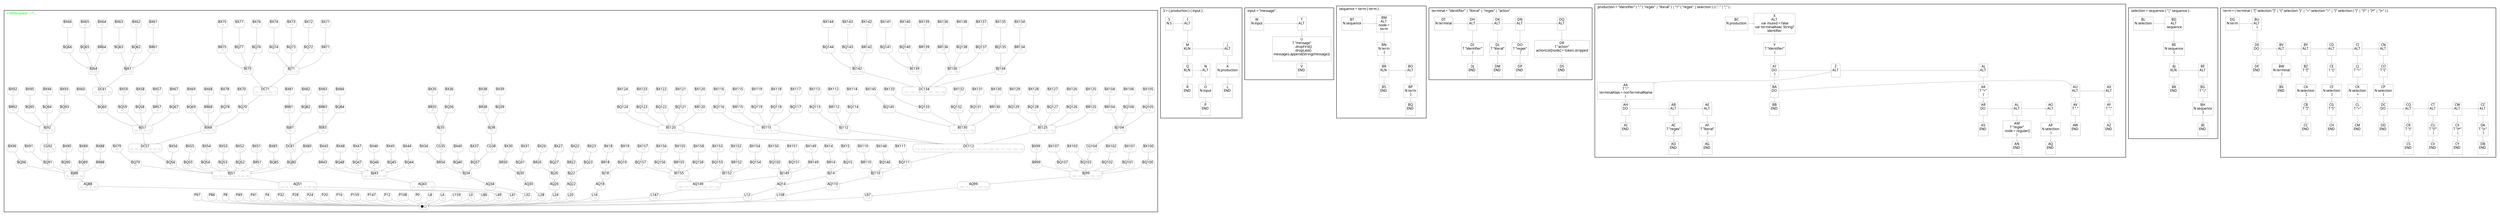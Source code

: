 digraph G {
  fontname = Menlo
  fontsize = 10
  node [fontname = Menlo, fontsize = 10, color = gray, height = 0, width = 0, margin= 0.04]
  edge [fontname = Menlo, fontsize = 10, color = gray, arrowsize = 0.3]
  graph [ranksep = 0.1]
  rankdir = "TB"
  subgraph GSS {
    cluster = true
    label = <↵whitespace··:·/\...> fontcolor = green
    labeljust = l
    node [shape = box, style = rounded, height = 0]
    AQ110 [label = <AQ110<br/><font color="gray" point-size="8.0"> 111, 146</font>>]
    AQ110 -> L108
    AQ14 [label = <AQ14<br/><font color="gray" point-size="8.0"> 15</font>>]
    AQ14 -> L12
    AQ149 [label = <AQ149<br/><font color="gray" point-size="8.0"> 150, 151, 153, 154, 156, 157, 158</font>>]
    AQ149 -> L147
    AQ18 [label = <AQ18<br/><font color="gray" point-size="8.0"> 19</font>>]
    AQ18 -> L16
    AQ22 [label = <AQ22<br/><font color="gray" point-size="8.0"> 23</font>>]
    AQ22 -> L20
    AQ26 [label = <AQ26<br/><font color="gray" point-size="8.0"> 27</font>>]
    AQ26 -> L24
    AQ30 [label = <AQ30<br/><font color="gray" point-size="8.0"> 31</font>>]
    AQ30 -> L28
    AQ34 [label = <AQ34<br/><font color="gray" point-size="8.0"> 37, 40</font>>]
    AQ34 -> L32
    AQ43 [label = <AQ43<br/><font color="gray" point-size="8.0"> 44, 45, 46, 47, 48</font>>]
    AQ43 -> L41
    AQ51 [label = <AQ51<br/><font color="gray" point-size="8.0"> 52, 53, 54, 55, 56, 79, 80, 85</font>>]
    AQ51 -> L49
    AQ88 [label = <AQ88<br/><font color="gray" point-size="8.0"> 89, 90, 91, 96</font>>]
    AQ88 -> L86
    AQ99 [label = <AQ99<br/><font color="gray" point-size="8.0"> 100, 101, 102, 103, 107</font>>]
    AQ99 -> L97
    BI115 [label = <BI115<br/><font color="gray" point-size="8.0"> 116, 117, 118, 119</font>>]
    BI115 -> DC112
    BI120 [label = <BI120<br/><font color="gray" point-size="8.0"> 121, 122, 123, 124</font>>]
    BI120 -> DC112
    BI125 [label = <BI125<br/><font color="gray" point-size="8.0"> 126, 127, 128, 129</font>>]
    BI125 -> DC112
    BI130 [label = <BI130<br/><font color="gray" point-size="8.0"> 131, 132, 133, 145</font>>]
    BI130 -> DC112
    BI136 [label = <BI136<br/><font color="gray" point-size="8.0"> 137, 138</font>>]
    BI136 -> DC134
    BI139 [label = <BI139<br/><font color="gray" point-size="8.0"> 140, 141</font>>]
    BI139 -> DC134
    BI142 [label = <BI142<br/><font color="gray" point-size="8.0"> 143, 144</font>>]
    BI142 -> DC134
    BI152 [label = <BI152<br/><font color="gray" point-size="8.0"> 153, 154</font>>]
    BI152 -> AQ149
    BI155 [label = <BI155<br/><font color="gray" point-size="8.0"> 156, 157, 158</font>>]
    BI155 -> AQ149
    BI64 [label = <BI64<br/><font color="gray" point-size="8.0"> 65, 66</font>>]
    BI64 -> DC61
    BI68 [label = <BI68<br/><font color="gray" point-size="8.0"> 69, 70, 78</font>>]
    BI68 -> DC57
    BI75 [label = <BI75<br/><font color="gray" point-size="8.0"> 76, 77</font>>]
    BI75 -> DC71
    BI83 [label = <BI83<br/><font color="gray" point-size="8.0"> 84</font>>]
    BI83 -> DC81
    BJ104 [label = <BJ104<br/><font color="gray" point-size="8.0"> 105, 106</font>>]
    BJ104 -> CG104
    BJ110 [label = <BJ110<br/><font color="gray" point-size="8.0"> 111, 146</font>>]
    BJ110 -> AQ110
    BJ112 [label = <BJ112<br/><font color="gray" point-size="8.0"> 113, 114</font>>]
    BJ112 -> DC112
    BJ134 [label = <BJ134<br/><font color="gray" point-size="8.0"> 135</font>>]
    BJ134 -> DC134
    BJ14 [label = <BJ14<br/><font color="gray" point-size="8.0"> 15</font>>]
    BJ14 -> AQ14
    BJ149 [label = <BJ149<br/><font color="gray" point-size="8.0"> 150, 151</font>>]
    BJ149 -> AQ149
    BJ18 [label = <BJ18<br/><font color="gray" point-size="8.0"> 19</font>>]
    BJ18 -> AQ18
    BJ22 [label = <BJ22<br/><font color="gray" point-size="8.0"> 23</font>>]
    BJ22 -> AQ22
    BJ26 [label = <BJ26<br/><font color="gray" point-size="8.0"> 27</font>>]
    BJ26 -> AQ26
    BJ30 [label = <BJ30<br/><font color="gray" point-size="8.0"> 31</font>>]
    BJ30 -> AQ30
    BJ34 [label = <BJ34<br/><font color="gray" point-size="8.0"> 37, 40</font>>]
    BJ34 -> AQ34
    BJ35 [label = <BJ35<br/><font color="gray" point-size="8.0"> 36</font>>]
    BJ35 -> CG35
    BJ38 [label = <BJ38<br/><font color="gray" point-size="8.0"> 39</font>>]
    BJ38 -> CG38
    BJ43 [label = <BJ43<br/><font color="gray" point-size="8.0"> 44, 45, 46, 47, 48</font>>]
    BJ43 -> AQ43
    BJ51 [label = <BJ51<br/><font color="gray" point-size="8.0"> 52, 53, 54, 55, 56, 79, 80, 85</font>>]
    BJ51 -> AQ51
    BJ57 [label = <BJ57<br/><font color="gray" point-size="8.0"> 58, 59, 60, 67</font>>]
    BJ57 -> DC57
    BJ61 [label = <BJ61<br/><font color="gray" point-size="8.0"> 62, 63</font>>]
    BJ61 -> DC61
    BJ71 [label = <BJ71<br/><font color="gray" point-size="8.0"> 72, 73, 74</font>>]
    BJ71 -> DC71
    BJ81 [label = <BJ81<br/><font color="gray" point-size="8.0"> 82</font>>]
    BJ81 -> DC81
    BJ88 [label = <BJ88<br/><font color="gray" point-size="8.0"> 89, 90, 91, 96</font>>]
    BJ88 -> AQ88
    BJ92 [label = <BJ92<br/><font color="gray" point-size="8.0"> 93, 94, 95</font>>]
    BJ92 -> CG92
    BJ99 [label = <BJ99<br/><font color="gray" point-size="8.0"> 100, 101, 102, 103, 107</font>>]
    BJ99 -> AQ99
    BQ100 [label = <BQ100<br/><font color="gray" point-size="8.0"> 101</font>>]
    BQ100 -> BJ99
    BQ101 [label = <BQ101<br/><font color="gray" point-size="8.0"> 102</font>>]
    BQ101 -> BJ99
    BQ102 [label = <BQ102<br/><font color="gray" point-size="8.0"> 103</font>>]
    BQ102 -> BJ99
    BQ103 [label = <BQ103<br/><font color="gray" point-size="8.0"> 107</font>>]
    BQ103 -> BJ99
    BQ105 [label = <BQ105<br/><font color="gray" point-size="8.0"> 106</font>>]
    BQ105 -> BJ104
    BQ106 [label = <BQ106<br/><font color="gray" point-size="8.0"> </font>>]
    BQ106 -> BJ104
    BQ107 [label = <BQ107<br/><font color="gray" point-size="8.0"> </font>>]
    BQ107 -> BJ99
    BQ111 [label = <BQ111<br/><font color="gray" point-size="8.0"> 146</font>>]
    BQ111 -> BJ110
    BQ113 [label = <BQ113<br/><font color="gray" point-size="8.0"> 114</font>>]
    BQ113 -> BJ112
    BQ114 [label = <BQ114<br/><font color="gray" point-size="8.0"> </font>>]
    BQ114 -> BJ112
    BQ116 [label = <BQ116<br/><font color="gray" point-size="8.0"> 117</font>>]
    BQ116 -> BI115
    BQ117 [label = <BQ117<br/><font color="gray" point-size="8.0"> 118</font>>]
    BQ117 -> BI115
    BQ118 [label = <BQ118<br/><font color="gray" point-size="8.0"> 119</font>>]
    BQ118 -> BI115
    BQ119 [label = <BQ119<br/><font color="gray" point-size="8.0"> </font>>]
    BQ119 -> BI115
    BQ121 [label = <BQ121<br/><font color="gray" point-size="8.0"> 122</font>>]
    BQ121 -> BI120
    BQ122 [label = <BQ122<br/><font color="gray" point-size="8.0"> 123</font>>]
    BQ122 -> BI120
    BQ123 [label = <BQ123<br/><font color="gray" point-size="8.0"> 124</font>>]
    BQ123 -> BI120
    BQ124 [label = <BQ124<br/><font color="gray" point-size="8.0"> </font>>]
    BQ124 -> BI120
    BQ126 [label = <BQ126<br/><font color="gray" point-size="8.0"> 127</font>>]
    BQ126 -> BI125
    BQ127 [label = <BQ127<br/><font color="gray" point-size="8.0"> 128</font>>]
    BQ127 -> BI125
    BQ128 [label = <BQ128<br/><font color="gray" point-size="8.0"> 129</font>>]
    BQ128 -> BI125
    BQ129 [label = <BQ129<br/><font color="gray" point-size="8.0"> </font>>]
    BQ129 -> BI125
    BQ131 [label = <BQ131<br/><font color="gray" point-size="8.0"> 132</font>>]
    BQ131 -> BI130
    BQ132 [label = <BQ132<br/><font color="gray" point-size="8.0"> 133</font>>]
    BQ132 -> BI130
    BQ133 [label = <BQ133<br/><font color="gray" point-size="8.0"> 145</font>>]
    BQ133 -> BI130
    BQ135 [label = <BQ135<br/><font color="gray" point-size="8.0"> </font>>]
    BQ135 -> BJ134
    BQ137 [label = <BQ137<br/><font color="gray" point-size="8.0"> 138</font>>]
    BQ137 -> BI136
    BQ138 [label = <BQ138<br/><font color="gray" point-size="8.0"> </font>>]
    BQ138 -> BI136
    BQ140 [label = <BQ140<br/><font color="gray" point-size="8.0"> 141</font>>]
    BQ140 -> BI139
    BQ141 [label = <BQ141<br/><font color="gray" point-size="8.0"> </font>>]
    BQ141 -> BI139
    BQ143 [label = <BQ143<br/><font color="gray" point-size="8.0"> 144</font>>]
    BQ143 -> BI142
    BQ144 [label = <BQ144<br/><font color="gray" point-size="8.0"> </font>>]
    BQ144 -> BI142
    BQ145 [label = <BQ145<br/><font color="gray" point-size="8.0"> </font>>]
    BQ145 -> BI130
    BQ146 [label = <BQ146<br/><font color="gray" point-size="8.0"> </font>>]
    BQ146 -> BJ110
    BQ15 [label = <BQ15<br/><font color="gray" point-size="8.0"> </font>>]
    BQ15 -> BJ14
    BQ150 [label = <BQ150<br/><font color="gray" point-size="8.0"> 151</font>>]
    BQ150 -> BJ149
    BQ151 [label = <BQ151<br/><font color="gray" point-size="8.0"> </font>>]
    BQ151 -> BJ149
    BQ153 [label = <BQ153<br/><font color="gray" point-size="8.0"> 154</font>>]
    BQ153 -> BI152
    BQ154 [label = <BQ154<br/><font color="gray" point-size="8.0"> </font>>]
    BQ154 -> BI152
    BQ156 [label = <BQ156<br/><font color="gray" point-size="8.0"> 157</font>>]
    BQ156 -> BI155
    BQ157 [label = <BQ157<br/><font color="gray" point-size="8.0"> 158</font>>]
    BQ157 -> BI155
    BQ158 [label = <BQ158<br/><font color="gray" point-size="8.0"> </font>>]
    BQ158 -> BI155
    BQ19 [label = <BQ19<br/><font color="gray" point-size="8.0"> </font>>]
    BQ19 -> BJ18
    BQ23 [label = <BQ23<br/><font color="gray" point-size="8.0"> </font>>]
    BQ23 -> BJ22
    BQ27 [label = <BQ27<br/><font color="gray" point-size="8.0"> </font>>]
    BQ27 -> BJ26
    BQ31 [label = <BQ31<br/><font color="gray" point-size="8.0"> </font>>]
    BQ31 -> BJ30
    BQ36 [label = <BQ36<br/><font color="gray" point-size="8.0"> </font>>]
    BQ36 -> BJ35
    BQ37 [label = <BQ37<br/><font color="gray" point-size="8.0"> 40</font>>]
    BQ37 -> BJ34
    BQ39 [label = <BQ39<br/><font color="gray" point-size="8.0"> </font>>]
    BQ39 -> BJ38
    BQ40 [label = <BQ40<br/><font color="gray" point-size="8.0"> </font>>]
    BQ40 -> BJ34
    BQ44 [label = <BQ44<br/><font color="gray" point-size="8.0"> 45</font>>]
    BQ44 -> BJ43
    BQ45 [label = <BQ45<br/><font color="gray" point-size="8.0"> 46</font>>]
    BQ45 -> BJ43
    BQ46 [label = <BQ46<br/><font color="gray" point-size="8.0"> 47</font>>]
    BQ46 -> BJ43
    BQ47 [label = <BQ47<br/><font color="gray" point-size="8.0"> 48</font>>]
    BQ47 -> BJ43
    BQ48 [label = <BQ48<br/><font color="gray" point-size="8.0"> </font>>]
    BQ48 -> BJ43
    BQ52 [label = <BQ52<br/><font color="gray" point-size="8.0"> 53</font>>]
    BQ52 -> BJ51
    BQ53 [label = <BQ53<br/><font color="gray" point-size="8.0"> 54</font>>]
    BQ53 -> BJ51
    BQ54 [label = <BQ54<br/><font color="gray" point-size="8.0"> 55</font>>]
    BQ54 -> BJ51
    BQ55 [label = <BQ55<br/><font color="gray" point-size="8.0"> 56</font>>]
    BQ55 -> BJ51
    BQ56 [label = <BQ56<br/><font color="gray" point-size="8.0"> 79</font>>]
    BQ56 -> BJ51
    BQ58 [label = <BQ58<br/><font color="gray" point-size="8.0"> 59</font>>]
    BQ58 -> BJ57
    BQ59 [label = <BQ59<br/><font color="gray" point-size="8.0"> 60</font>>]
    BQ59 -> BJ57
    BQ60 [label = <BQ60<br/><font color="gray" point-size="8.0"> 67</font>>]
    BQ60 -> BJ57
    BQ62 [label = <BQ62<br/><font color="gray" point-size="8.0"> 63</font>>]
    BQ62 -> BJ61
    BQ63 [label = <BQ63<br/><font color="gray" point-size="8.0"> </font>>]
    BQ63 -> BJ61
    BQ65 [label = <BQ65<br/><font color="gray" point-size="8.0"> 66</font>>]
    BQ65 -> BI64
    BQ66 [label = <BQ66<br/><font color="gray" point-size="8.0"> </font>>]
    BQ66 -> BI64
    BQ67 [label = <BQ67<br/><font color="gray" point-size="8.0"> </font>>]
    BQ67 -> BJ57
    BQ69 [label = <BQ69<br/><font color="gray" point-size="8.0"> 70</font>>]
    BQ69 -> BI68
    BQ70 [label = <BQ70<br/><font color="gray" point-size="8.0"> 78</font>>]
    BQ70 -> BI68
    BQ72 [label = <BQ72<br/><font color="gray" point-size="8.0"> 73</font>>]
    BQ72 -> BJ71
    BQ73 [label = <BQ73<br/><font color="gray" point-size="8.0"> 74</font>>]
    BQ73 -> BJ71
    BQ74 [label = <BQ74<br/><font color="gray" point-size="8.0"> </font>>]
    BQ74 -> BJ71
    BQ76 [label = <BQ76<br/><font color="gray" point-size="8.0"> 77</font>>]
    BQ76 -> BI75
    BQ77 [label = <BQ77<br/><font color="gray" point-size="8.0"> </font>>]
    BQ77 -> BI75
    BQ78 [label = <BQ78<br/><font color="gray" point-size="8.0"> </font>>]
    BQ78 -> BI68
    BQ79 [label = <BQ79<br/><font color="gray" point-size="8.0"> 80</font>>]
    BQ79 -> BJ51
    BQ80 [label = <BQ80<br/><font color="gray" point-size="8.0"> 85</font>>]
    BQ80 -> BJ51
    BQ82 [label = <BQ82<br/><font color="gray" point-size="8.0"> </font>>]
    BQ82 -> BJ81
    BQ84 [label = <BQ84<br/><font color="gray" point-size="8.0"> </font>>]
    BQ84 -> BI83
    BQ85 [label = <BQ85<br/><font color="gray" point-size="8.0"> </font>>]
    BQ85 -> BJ51
    BQ89 [label = <BQ89<br/><font color="gray" point-size="8.0"> 90</font>>]
    BQ89 -> BJ88
    BQ90 [label = <BQ90<br/><font color="gray" point-size="8.0"> 91</font>>]
    BQ90 -> BJ88
    BQ91 [label = <BQ91<br/><font color="gray" point-size="8.0"> 96</font>>]
    BQ91 -> BJ88
    BQ93 [label = <BQ93<br/><font color="gray" point-size="8.0"> 94</font>>]
    BQ93 -> BJ92
    BQ94 [label = <BQ94<br/><font color="gray" point-size="8.0"> 95</font>>]
    BQ94 -> BJ92
    BQ95 [label = <BQ95<br/><font color="gray" point-size="8.0"> </font>>]
    BQ95 -> BJ92
    BQ96 [label = <BQ96<br/><font color="gray" point-size="8.0"> </font>>]
    BQ96 -> BJ88
    BR104 [label = <BR104<br/><font color="gray" point-size="8.0"> 105</font>>]
    BR104 -> BJ104
    BR110 [label = <BR110<br/><font color="gray" point-size="8.0"> 111</font>>]
    BR110 -> BJ110
    BR112 [label = <BR112<br/><font color="gray" point-size="8.0"> 113</font>>]
    BR112 -> BJ112
    BR115 [label = <BR115<br/><font color="gray" point-size="8.0"> 116</font>>]
    BR115 -> BI115
    BR120 [label = <BR120<br/><font color="gray" point-size="8.0"> 121</font>>]
    BR120 -> BI120
    BR125 [label = <BR125<br/><font color="gray" point-size="8.0"> 126</font>>]
    BR125 -> BI125
    BR130 [label = <BR130<br/><font color="gray" point-size="8.0"> 131</font>>]
    BR130 -> BI130
    BR134 [label = <BR134<br/><font color="gray" point-size="8.0"> 135</font>>]
    BR134 -> BJ134
    BR136 [label = <BR136<br/><font color="gray" point-size="8.0"> 137</font>>]
    BR136 -> BI136
    BR139 [label = <BR139<br/><font color="gray" point-size="8.0"> 140</font>>]
    BR139 -> BI139
    BR14 [label = <BR14<br/><font color="gray" point-size="8.0"> 15</font>>]
    BR14 -> BJ14
    BR142 [label = <BR142<br/><font color="gray" point-size="8.0"> 143</font>>]
    BR142 -> BI142
    BR149 [label = <BR149<br/><font color="gray" point-size="8.0"> 150</font>>]
    BR149 -> BJ149
    BR152 [label = <BR152<br/><font color="gray" point-size="8.0"> 153</font>>]
    BR152 -> BI152
    BR155 [label = <BR155<br/><font color="gray" point-size="8.0"> 156</font>>]
    BR155 -> BI155
    BR18 [label = <BR18<br/><font color="gray" point-size="8.0"> 19</font>>]
    BR18 -> BJ18
    BR22 [label = <BR22<br/><font color="gray" point-size="8.0"> 23</font>>]
    BR22 -> BJ22
    BR26 [label = <BR26<br/><font color="gray" point-size="8.0"> 27</font>>]
    BR26 -> BJ26
    BR30 [label = <BR30<br/><font color="gray" point-size="8.0"> 31</font>>]
    BR30 -> BJ30
    BR34 [label = <BR34<br/><font color="gray" point-size="8.0"> 37</font>>]
    BR34 -> BJ34
    BR35 [label = <BR35<br/><font color="gray" point-size="8.0"> 36</font>>]
    BR35 -> BJ35
    BR38 [label = <BR38<br/><font color="gray" point-size="8.0"> 39</font>>]
    BR38 -> BJ38
    BR43 [label = <BR43<br/><font color="gray" point-size="8.0"> 44</font>>]
    BR43 -> BJ43
    BR51 [label = <BR51<br/><font color="gray" point-size="8.0"> 52</font>>]
    BR51 -> BJ51
    BR57 [label = <BR57<br/><font color="gray" point-size="8.0"> 58</font>>]
    BR57 -> BJ57
    BR61 [label = <BR61<br/><font color="gray" point-size="8.0"> 62</font>>]
    BR61 -> BJ61
    BR64 [label = <BR64<br/><font color="gray" point-size="8.0"> 65</font>>]
    BR64 -> BI64
    BR68 [label = <BR68<br/><font color="gray" point-size="8.0"> 69</font>>]
    BR68 -> BI68
    BR71 [label = <BR71<br/><font color="gray" point-size="8.0"> 72</font>>]
    BR71 -> BJ71
    BR75 [label = <BR75<br/><font color="gray" point-size="8.0"> 76</font>>]
    BR75 -> BI75
    BR81 [label = <BR81<br/><font color="gray" point-size="8.0"> 82</font>>]
    BR81 -> BJ81
    BR83 [label = <BR83<br/><font color="gray" point-size="8.0"> 84</font>>]
    BR83 -> BI83
    BR88 [label = <BR88<br/><font color="gray" point-size="8.0"> 89</font>>]
    BR88 -> BJ88
    BR92 [label = <BR92<br/><font color="gray" point-size="8.0"> 93</font>>]
    BR92 -> BJ92
    BR99 [label = <BR99<br/><font color="gray" point-size="8.0"> 100</font>>]
    BR99 -> BJ99
    BX100 [label = <BX100<br/><font color="gray" point-size="8.0"> 101</font>>]
    BX100 -> BQ100
    BX101 [label = <BX101<br/><font color="gray" point-size="8.0"> 102</font>>]
    BX101 -> BQ101
    BX102 [label = <BX102<br/><font color="gray" point-size="8.0"> 103</font>>]
    BX102 -> BQ102
    BX103 [label = <BX103<br/><font color="gray" point-size="8.0"> </font>>]
    BX103 -> BQ103
    BX104 [label = <BX104<br/><font color="gray" point-size="8.0"> 105</font>>]
    BX104 -> BR104
    BX105 [label = <BX105<br/><font color="gray" point-size="8.0"> 106</font>>]
    BX105 -> BQ105
    BX106 [label = <BX106<br/><font color="gray" point-size="8.0"> </font>>]
    BX106 -> BQ106
    BX107 [label = <BX107<br/><font color="gray" point-size="8.0"> </font>>]
    BX107 -> BQ107
    BX110 [label = <BX110<br/><font color="gray" point-size="8.0"> 111</font>>]
    BX110 -> BR110
    BX111 [label = <BX111<br/><font color="gray" point-size="8.0"> </font>>]
    BX111 -> BQ111
    BX112 [label = <BX112<br/><font color="gray" point-size="8.0"> 113</font>>]
    BX112 -> BR112
    BX113 [label = <BX113<br/><font color="gray" point-size="8.0"> 114</font>>]
    BX113 -> BQ113
    BX114 [label = <BX114<br/><font color="gray" point-size="8.0"> </font>>]
    BX114 -> BQ114
    BX115 [label = <BX115<br/><font color="gray" point-size="8.0"> 116</font>>]
    BX115 -> BR115
    BX116 [label = <BX116<br/><font color="gray" point-size="8.0"> 117</font>>]
    BX116 -> BQ116
    BX117 [label = <BX117<br/><font color="gray" point-size="8.0"> 118</font>>]
    BX117 -> BQ117
    BX118 [label = <BX118<br/><font color="gray" point-size="8.0"> 119</font>>]
    BX118 -> BQ118
    BX119 [label = <BX119<br/><font color="gray" point-size="8.0"> </font>>]
    BX119 -> BQ119
    BX120 [label = <BX120<br/><font color="gray" point-size="8.0"> 121</font>>]
    BX120 -> BR120
    BX121 [label = <BX121<br/><font color="gray" point-size="8.0"> 122</font>>]
    BX121 -> BQ121
    BX122 [label = <BX122<br/><font color="gray" point-size="8.0"> 123</font>>]
    BX122 -> BQ122
    BX123 [label = <BX123<br/><font color="gray" point-size="8.0"> 124</font>>]
    BX123 -> BQ123
    BX124 [label = <BX124<br/><font color="gray" point-size="8.0"> </font>>]
    BX124 -> BQ124
    BX125 [label = <BX125<br/><font color="gray" point-size="8.0"> 126</font>>]
    BX125 -> BR125
    BX126 [label = <BX126<br/><font color="gray" point-size="8.0"> 127</font>>]
    BX126 -> BQ126
    BX127 [label = <BX127<br/><font color="gray" point-size="8.0"> 128</font>>]
    BX127 -> BQ127
    BX128 [label = <BX128<br/><font color="gray" point-size="8.0"> 129</font>>]
    BX128 -> BQ128
    BX129 [label = <BX129<br/><font color="gray" point-size="8.0"> </font>>]
    BX129 -> BQ129
    BX130 [label = <BX130<br/><font color="gray" point-size="8.0"> 131</font>>]
    BX130 -> BR130
    BX131 [label = <BX131<br/><font color="gray" point-size="8.0"> 132</font>>]
    BX131 -> BQ131
    BX132 [label = <BX132<br/><font color="gray" point-size="8.0"> 133</font>>]
    BX132 -> BQ132
    BX133 [label = <BX133<br/><font color="gray" point-size="8.0"> </font>>]
    BX133 -> BQ133
    BX134 [label = <BX134<br/><font color="gray" point-size="8.0"> 135</font>>]
    BX134 -> BR134
    BX135 [label = <BX135<br/><font color="gray" point-size="8.0"> </font>>]
    BX135 -> BQ135
    BX136 [label = <BX136<br/><font color="gray" point-size="8.0"> 137</font>>]
    BX136 -> BR136
    BX137 [label = <BX137<br/><font color="gray" point-size="8.0"> 138</font>>]
    BX137 -> BQ137
    BX138 [label = <BX138<br/><font color="gray" point-size="8.0"> </font>>]
    BX138 -> BQ138
    BX139 [label = <BX139<br/><font color="gray" point-size="8.0"> 140</font>>]
    BX139 -> BR139
    BX14 [label = <BX14<br/><font color="gray" point-size="8.0"> 15</font>>]
    BX14 -> BR14
    BX140 [label = <BX140<br/><font color="gray" point-size="8.0"> 141</font>>]
    BX140 -> BQ140
    BX141 [label = <BX141<br/><font color="gray" point-size="8.0"> </font>>]
    BX141 -> BQ141
    BX142 [label = <BX142<br/><font color="gray" point-size="8.0"> 143</font>>]
    BX142 -> BR142
    BX143 [label = <BX143<br/><font color="gray" point-size="8.0"> 144</font>>]
    BX143 -> BQ143
    BX144 [label = <BX144<br/><font color="gray" point-size="8.0"> </font>>]
    BX144 -> BQ144
    BX145 [label = <BX145<br/><font color="gray" point-size="8.0"> </font>>]
    BX145 -> BQ145
    BX146 [label = <BX146<br/><font color="gray" point-size="8.0"> </font>>]
    BX146 -> BQ146
    BX149 [label = <BX149<br/><font color="gray" point-size="8.0"> 150</font>>]
    BX149 -> BR149
    BX15 [label = <BX15<br/><font color="gray" point-size="8.0"> </font>>]
    BX15 -> BQ15
    BX150 [label = <BX150<br/><font color="gray" point-size="8.0"> 151</font>>]
    BX150 -> BQ150
    BX151 [label = <BX151<br/><font color="gray" point-size="8.0"> </font>>]
    BX151 -> BQ151
    BX152 [label = <BX152<br/><font color="gray" point-size="8.0"> 153</font>>]
    BX152 -> BR152
    BX153 [label = <BX153<br/><font color="gray" point-size="8.0"> 154</font>>]
    BX153 -> BQ153
    BX154 [label = <BX154<br/><font color="gray" point-size="8.0"> </font>>]
    BX154 -> BQ154
    BX155 [label = <BX155<br/><font color="gray" point-size="8.0"> 156</font>>]
    BX155 -> BR155
    BX156 [label = <BX156<br/><font color="gray" point-size="8.0"> 157</font>>]
    BX156 -> BQ156
    BX157 [label = <BX157<br/><font color="gray" point-size="8.0"> 158</font>>]
    BX157 -> BQ157
    BX158 [label = <BX158<br/><font color="gray" point-size="8.0"> </font>>]
    BX158 -> BQ158
    BX18 [label = <BX18<br/><font color="gray" point-size="8.0"> 19</font>>]
    BX18 -> BR18
    BX19 [label = <BX19<br/><font color="gray" point-size="8.0"> </font>>]
    BX19 -> BQ19
    BX22 [label = <BX22<br/><font color="gray" point-size="8.0"> 23</font>>]
    BX22 -> BR22
    BX23 [label = <BX23<br/><font color="gray" point-size="8.0"> </font>>]
    BX23 -> BQ23
    BX26 [label = <BX26<br/><font color="gray" point-size="8.0"> 27</font>>]
    BX26 -> BR26
    BX27 [label = <BX27<br/><font color="gray" point-size="8.0"> </font>>]
    BX27 -> BQ27
    BX30 [label = <BX30<br/><font color="gray" point-size="8.0"> 31</font>>]
    BX30 -> BR30
    BX31 [label = <BX31<br/><font color="gray" point-size="8.0"> </font>>]
    BX31 -> BQ31
    BX34 [label = <BX34<br/><font color="gray" point-size="8.0"> </font>>]
    BX34 -> BR34
    BX35 [label = <BX35<br/><font color="gray" point-size="8.0"> 36</font>>]
    BX35 -> BR35
    BX36 [label = <BX36<br/><font color="gray" point-size="8.0"> </font>>]
    BX36 -> BQ36
    BX37 [label = <BX37<br/><font color="gray" point-size="8.0"> </font>>]
    BX37 -> BQ37
    BX38 [label = <BX38<br/><font color="gray" point-size="8.0"> 39</font>>]
    BX38 -> BR38
    BX39 [label = <BX39<br/><font color="gray" point-size="8.0"> </font>>]
    BX39 -> BQ39
    BX40 [label = <BX40<br/><font color="gray" point-size="8.0"> </font>>]
    BX40 -> BQ40
    BX43 [label = <BX43<br/><font color="gray" point-size="8.0"> 44</font>>]
    BX43 -> BR43
    BX44 [label = <BX44<br/><font color="gray" point-size="8.0"> 45</font>>]
    BX44 -> BQ44
    BX45 [label = <BX45<br/><font color="gray" point-size="8.0"> 46</font>>]
    BX45 -> BQ45
    BX46 [label = <BX46<br/><font color="gray" point-size="8.0"> 47</font>>]
    BX46 -> BQ46
    BX47 [label = <BX47<br/><font color="gray" point-size="8.0"> 48</font>>]
    BX47 -> BQ47
    BX48 [label = <BX48<br/><font color="gray" point-size="8.0"> </font>>]
    BX48 -> BQ48
    BX51 [label = <BX51<br/><font color="gray" point-size="8.0"> 52</font>>]
    BX51 -> BR51
    BX52 [label = <BX52<br/><font color="gray" point-size="8.0"> 53</font>>]
    BX52 -> BQ52
    BX53 [label = <BX53<br/><font color="gray" point-size="8.0"> 54</font>>]
    BX53 -> BQ53
    BX54 [label = <BX54<br/><font color="gray" point-size="8.0"> 55</font>>]
    BX54 -> BQ54
    BX55 [label = <BX55<br/><font color="gray" point-size="8.0"> 56</font>>]
    BX55 -> BQ55
    BX56 [label = <BX56<br/><font color="gray" point-size="8.0"> </font>>]
    BX56 -> BQ56
    BX57 [label = <BX57<br/><font color="gray" point-size="8.0"> 58</font>>]
    BX57 -> BR57
    BX58 [label = <BX58<br/><font color="gray" point-size="8.0"> 59</font>>]
    BX58 -> BQ58
    BX59 [label = <BX59<br/><font color="gray" point-size="8.0"> 60</font>>]
    BX59 -> BQ59
    BX60 [label = <BX60<br/><font color="gray" point-size="8.0"> </font>>]
    BX60 -> BQ60
    BX61 [label = <BX61<br/><font color="gray" point-size="8.0"> 62</font>>]
    BX61 -> BR61
    BX62 [label = <BX62<br/><font color="gray" point-size="8.0"> 63</font>>]
    BX62 -> BQ62
    BX63 [label = <BX63<br/><font color="gray" point-size="8.0"> </font>>]
    BX63 -> BQ63
    BX64 [label = <BX64<br/><font color="gray" point-size="8.0"> 65</font>>]
    BX64 -> BR64
    BX65 [label = <BX65<br/><font color="gray" point-size="8.0"> 66</font>>]
    BX65 -> BQ65
    BX66 [label = <BX66<br/><font color="gray" point-size="8.0"> </font>>]
    BX66 -> BQ66
    BX67 [label = <BX67<br/><font color="gray" point-size="8.0"> </font>>]
    BX67 -> BQ67
    BX68 [label = <BX68<br/><font color="gray" point-size="8.0"> 69</font>>]
    BX68 -> BR68
    BX69 [label = <BX69<br/><font color="gray" point-size="8.0"> 70</font>>]
    BX69 -> BQ69
    BX70 [label = <BX70<br/><font color="gray" point-size="8.0"> </font>>]
    BX70 -> BQ70
    BX71 [label = <BX71<br/><font color="gray" point-size="8.0"> 72</font>>]
    BX71 -> BR71
    BX72 [label = <BX72<br/><font color="gray" point-size="8.0"> 73</font>>]
    BX72 -> BQ72
    BX73 [label = <BX73<br/><font color="gray" point-size="8.0"> 74</font>>]
    BX73 -> BQ73
    BX74 [label = <BX74<br/><font color="gray" point-size="8.0"> </font>>]
    BX74 -> BQ74
    BX75 [label = <BX75<br/><font color="gray" point-size="8.0"> 76</font>>]
    BX75 -> BR75
    BX76 [label = <BX76<br/><font color="gray" point-size="8.0"> 77</font>>]
    BX76 -> BQ76
    BX77 [label = <BX77<br/><font color="gray" point-size="8.0"> </font>>]
    BX77 -> BQ77
    BX78 [label = <BX78<br/><font color="gray" point-size="8.0"> </font>>]
    BX78 -> BQ78
    BX79 [label = <BX79<br/><font color="gray" point-size="8.0"> 80</font>>]
    BX79 -> BQ79
    BX80 [label = <BX80<br/><font color="gray" point-size="8.0"> </font>>]
    BX80 -> BQ80
    BX81 [label = <BX81<br/><font color="gray" point-size="8.0"> 82</font>>]
    BX81 -> BR81
    BX82 [label = <BX82<br/><font color="gray" point-size="8.0"> </font>>]
    BX82 -> BQ82
    BX83 [label = <BX83<br/><font color="gray" point-size="8.0"> 84</font>>]
    BX83 -> BR83
    BX84 [label = <BX84<br/><font color="gray" point-size="8.0"> </font>>]
    BX84 -> BQ84
    BX85 [label = <BX85<br/><font color="gray" point-size="8.0"> </font>>]
    BX85 -> BQ85
    BX88 [label = <BX88<br/><font color="gray" point-size="8.0"> 89</font>>]
    BX88 -> BR88
    BX89 [label = <BX89<br/><font color="gray" point-size="8.0"> 90</font>>]
    BX89 -> BQ89
    BX90 [label = <BX90<br/><font color="gray" point-size="8.0"> 91</font>>]
    BX90 -> BQ90
    BX91 [label = <BX91<br/><font color="gray" point-size="8.0"> </font>>]
    BX91 -> BQ91
    BX92 [label = <BX92<br/><font color="gray" point-size="8.0"> 93</font>>]
    BX92 -> BR92
    BX93 [label = <BX93<br/><font color="gray" point-size="8.0"> 94</font>>]
    BX93 -> BQ93
    BX94 [label = <BX94<br/><font color="gray" point-size="8.0"> 95</font>>]
    BX94 -> BQ94
    BX95 [label = <BX95<br/><font color="gray" point-size="8.0"> </font>>]
    BX95 -> BQ95
    BX96 [label = <BX96<br/><font color="gray" point-size="8.0"> </font>>]
    BX96 -> BQ96
    BX99 [label = <BX99<br/><font color="gray" point-size="8.0"> 100</font>>]
    BX99 -> BR99
    CG104 [label = <CG104<br/><font color="gray" point-size="8.0"> 105, 106</font>>]
    CG104 -> BQ103
    CG35 [label = <CG35<br/><font color="gray" point-size="8.0"> 36</font>>]
    CG35 -> BR34
    CG38 [label = <CG38<br/><font color="gray" point-size="8.0"> 39</font>>]
    CG38 -> BQ37
    CG92 [label = <CG92<br/><font color="gray" point-size="8.0"> 93, 94, 95</font>>]
    CG92 -> BQ91
    DC112 [label = <DC112<br/><font color="gray" point-size="8.0"> 113, 114, 116, 117, 118, 119, 121, 122, 123, 124, 126, 127, 128, 129, 131, 132, 133, 145</font>>]
    DC112 -> BQ111
    DC134 [label = <DC134<br/><font color="gray" point-size="8.0"> 135, 137, 138, 140, 141, 143, 144</font>>]
    DC134 -> BQ133
    DC57 [label = <DC57<br/><font color="gray" point-size="8.0"> 58, 59, 60, 67, 69, 70, 78</font>>]
    DC57 -> BQ56
    DC61 [label = <DC61<br/><font color="gray" point-size="8.0"> 62, 63, 65, 66</font>>]
    DC61 -> BQ60
    DC71 [label = <DC71<br/><font color="gray" point-size="8.0"> 72, 73, 74, 76, 77</font>>]
    DC71 -> BQ70
    DC81 [label = <DC81<br/><font color="gray" point-size="8.0"> 82, 84</font>>]
    DC81 -> BQ80
    L0 [label = <L0<br/><font color="gray" point-size="8.0"> 4</font>>]
    L0 -> ●○
    L108 [label = <L108<br/><font color="gray" point-size="8.0"> 147</font>>]
    L108 -> ●○
    L12 [label = <L12<br/><font color="gray" point-size="8.0"> 16</font>>]
    L12 -> ●○
    L147 [label = <L147<br/><font color="gray" point-size="8.0"> 159</font>>]
    L147 -> ●○
    L159 [label = <L159<br/><font color="gray" point-size="8.0"> </font>>]
    L159 -> ●○
    L16 [label = <L16<br/><font color="gray" point-size="8.0"> 20</font>>]
    L16 -> ●○
    L20 [label = <L20<br/><font color="gray" point-size="8.0"> 24</font>>]
    L20 -> ●○
    L24 [label = <L24<br/><font color="gray" point-size="8.0"> 28</font>>]
    L24 -> ●○
    L28 [label = <L28<br/><font color="gray" point-size="8.0"> 32</font>>]
    L28 -> ●○
    L32 [label = <L32<br/><font color="gray" point-size="8.0"> 41</font>>]
    L32 -> ●○
    L4 [label = <L4<br/><font color="gray" point-size="8.0"> 8</font>>]
    L4 -> ●○
    L41 [label = <L41<br/><font color="gray" point-size="8.0"> 49</font>>]
    L41 -> ●○
    L49 [label = <L49<br/><font color="gray" point-size="8.0"> 86</font>>]
    L49 -> ●○
    L8 [label = <L8<br/><font color="gray" point-size="8.0"> 12</font>>]
    L8 -> ●○
    L86 [label = <L86<br/><font color="gray" point-size="8.0"> 97</font>>]
    L86 -> ●○
    L97 [label = <L97<br/><font color="gray" point-size="8.0"> 108</font>>]
    L97 -> ●○
    P0 [label = <P0<br/><font color="gray" point-size="8.0"> </font>>]
    P0 -> ●○
    P108 [label = <P108<br/><font color="gray" point-size="8.0"> </font>>]
    P108 -> ●○
    P12 [label = <P12<br/><font color="gray" point-size="8.0"> </font>>]
    P12 -> ●○
    P147 [label = <P147<br/><font color="gray" point-size="8.0"> </font>>]
    P147 -> ●○
    P159 [label = <P159<br/><font color="gray" point-size="8.0"> </font>>]
    P159 -> ●○
    P16 [label = <P16<br/><font color="gray" point-size="8.0"> </font>>]
    P16 -> ●○
    P20 [label = <P20<br/><font color="gray" point-size="8.0"> </font>>]
    P20 -> ●○
    P24 [label = <P24<br/><font color="gray" point-size="8.0"> </font>>]
    P24 -> ●○
    P28 [label = <P28<br/><font color="gray" point-size="8.0"> </font>>]
    P28 -> ●○
    P32 [label = <P32<br/><font color="gray" point-size="8.0"> </font>>]
    P32 -> ●○
    P4 [label = <P4<br/><font color="gray" point-size="8.0"> </font>>]
    P4 -> ●○
    P41 [label = <P41<br/><font color="gray" point-size="8.0"> </font>>]
    P41 -> ●○
    P49 [label = <P49<br/><font color="gray" point-size="8.0"> </font>>]
    P49 -> ●○
    P8 [label = <P8<br/><font color="gray" point-size="8.0"> </font>>]
    P8 -> ●○
    P86 [label = <P86<br/><font color="gray" point-size="8.0"> </font>>]
    P86 -> ●○
    P97 [label = <P97<br/><font color="gray" point-size="8.0"> </font>>]
    P97 -> ●○
  }
  subgraph clusterS {
    node [shape = box]
    label = <S = { production } { input } .>
    labeljust = l
    SR0C0 [label = <S<br/>N S<br/> >]
    SR0C1 [label = <I<br/>ALT <br/> >]
    SR1C1 [label = <M<br/>KLN <br/> >]
    SR2C1 [label = <Q<br/>KLN <br/> >]
    SR3C1 [label = <R<br/>END <br/> >]
    SR2C1 -> SR3C1 [weight=100000000]
    SR2C2 [label = <N<br/>ALT <br/> >]
    SR3C2 [label = <O<br/>N input<br/> >]
    SR4C2 [label = <P<br/>END <br/> >]
    SR3C2 -> SR4C2 [weight=100000000]
    SR2C2 -> SR3C2 [weight=100000000]
    rank = same {SR2C1 -> SR2C2}
    SR1C1 -> SR2C1 [weight=100000000]
    SR1C3 [label = <J<br/>ALT <br/> >]
    SR2C3 [label = <K<br/>N production<br/> >]
    SR3C3 [label = <L<br/>END <br/> >]
    SR2C3 -> SR3C3 [weight=100000000]
    SR1C3 -> SR2C3 [weight=100000000]
    rank = same {SR1C1 -> SR1C3}
    SR0C1 -> SR1C1 [weight=100000000]
    rank = same {SR0C0 -> SR0C1}
    node [style = invis]
    edge [style = invis]
    rank = same {SR0C1 -> SR0C2}
    rank = same {SR0C2 -> SR0C3}
    SR0C0 -> SR1C0 [weight=100000000]
    rank = same {SR1C0 -> SR1C1}
    SR0C3 -> SR1C3 [weight=100000000]
    SR1C0 -> SR2C0 [weight=100000000]
    rank = same {SR2C0 -> SR2C1}
    SR2C0 -> SR3C0 [weight=100000000]
    rank = same {SR3C0 -> SR3C1}
    SR3C0 -> SR4C0 [weight=100000000]
    SR3C1 -> SR4C1 [weight=100000000]
    rank = same {SR4C0 -> SR4C1}
    rank = same {SR4C1 -> SR4C2}
    SR3C3 -> SR4C3 [weight=100000000]
    rank = same {SR4C2 -> SR4C3}
  }
  subgraph clusterinput {
    node [shape = box]
    label = <input = "message" .>
    labeljust = l
    inputR0C0 [label = <W<br/>N input<br/> >]
    inputR0C1 [label = <T<br/>ALT <br/> >]
    inputR1C1 [label = <U<br/>T "message"<br/>    .dropFirst()<br/>   .dropLast()<br/>messages.append(String(message))<br/>.<br/>>]
    inputR2C1 [label = <V<br/>END <br/> >]
    inputR1C1 -> inputR2C1 [weight=100000000]
    inputR0C1 -> inputR1C1 [weight=100000000]
    rank = same {inputR0C0 -> inputR0C1}
    node [style = invis]
    edge [style = invis]
    inputR0C0 -> inputR1C0 [weight=100000000]
    rank = same {inputR1C0 -> inputR1C1}
    inputR1C0 -> inputR2C0 [weight=100000000]
    rank = same {inputR2C0 -> inputR2C1}
  }
  subgraph clustersequence {
    node [shape = box]
    label = <sequence = term { term } .>
    labeljust = l
    sequenceR0C0 [label = <BT<br/>N sequence<br/> >]
    sequenceR0C1 [label = <BM<br/>ALT <br/> node = <br/>term<br/>>]
    sequenceR1C1 [label = <BN<br/>N term<br/> {<br/>>]
    sequenceR2C1 [label = <BR<br/>KLN <br/> >]
    sequenceR3C1 [label = <BS<br/>END <br/> >]
    sequenceR2C1 -> sequenceR3C1 [weight=100000000]
    sequenceR2C2 [label = <BO<br/>ALT <br/> >]
    sequenceR3C2 [label = <BP<br/>N term<br/> }<br/>>]
    sequenceR4C2 [label = <BQ<br/>END <br/> >]
    sequenceR3C2 -> sequenceR4C2 [weight=100000000]
    sequenceR2C2 -> sequenceR3C2 [weight=100000000]
    rank = same {sequenceR2C1 -> sequenceR2C2}
    sequenceR1C1 -> sequenceR2C1 [weight=100000000]
    sequenceR0C1 -> sequenceR1C1 [weight=100000000]
    rank = same {sequenceR0C0 -> sequenceR0C1}
    node [style = invis]
    edge [style = invis]
    rank = same {sequenceR0C1 -> sequenceR0C2}
    sequenceR0C0 -> sequenceR1C0 [weight=100000000]
    rank = same {sequenceR1C0 -> sequenceR1C1}
    sequenceR0C2 -> sequenceR1C2 [weight=100000000]
    rank = same {sequenceR1C1 -> sequenceR1C2}
    sequenceR1C0 -> sequenceR2C0 [weight=100000000]
    rank = same {sequenceR2C0 -> sequenceR2C1}
    sequenceR1C2 -> sequenceR2C2 [weight=100000000]
    sequenceR2C0 -> sequenceR3C0 [weight=100000000]
    rank = same {sequenceR3C0 -> sequenceR3C1}
    sequenceR3C0 -> sequenceR4C0 [weight=100000000]
    sequenceR3C1 -> sequenceR4C1 [weight=100000000]
    rank = same {sequenceR4C0 -> sequenceR4C1}
    rank = same {sequenceR4C1 -> sequenceR4C2}
  }
  subgraph clusterterminal {
    node [shape = box]
    label = <terminal = "identifier" | "literal" | "regex" | "action" .>
    labeljust = l
    terminalR0C0 [label = <DT<br/>N terminal<br/> >]
    terminalR0C1 [label = <DH<br/>ALT <br/> >]
    terminalR1C1 [label = <DI<br/>T "identifier"<br/> |<br/>>]
    terminalR2C1 [label = <DJ<br/>END <br/> >]
    terminalR1C1 -> terminalR2C1 [weight=100000000]
    terminalR0C1 -> terminalR1C1 [weight=100000000]
    terminalR0C2 [label = <DK<br/>ALT <br/> >]
    terminalR1C2 [label = <DL<br/>T "literal"<br/> |<br/>>]
    terminalR2C2 [label = <DM<br/>END <br/> >]
    terminalR1C2 -> terminalR2C2 [weight=100000000]
    terminalR0C2 -> terminalR1C2 [weight=100000000]
    terminalR0C3 [label = <DN<br/>ALT <br/> >]
    terminalR1C3 [label = <DO<br/>T "regex"<br/> |<br/>>]
    terminalR2C3 [label = <DP<br/>END <br/> >]
    terminalR1C3 -> terminalR2C3 [weight=100000000]
    terminalR0C3 -> terminalR1C3 [weight=100000000]
    terminalR0C4 [label = <DQ<br/>ALT <br/> >]
    terminalR1C4 [label = <DR<br/>T "action"<br/> actionList[node] = token.stripped<br/>.<br/>>]
    terminalR2C4 [label = <DS<br/>END <br/> >]
    terminalR1C4 -> terminalR2C4 [weight=100000000]
    terminalR0C4 -> terminalR1C4 [weight=100000000]
    rank = same {terminalR0C3 -> terminalR0C4}
    rank = same {terminalR0C2 -> terminalR0C3}
    rank = same {terminalR0C1 -> terminalR0C2}
    rank = same {terminalR0C0 -> terminalR0C1}
    node [style = invis]
    edge [style = invis]
    terminalR0C0 -> terminalR1C0 [weight=100000000]
    rank = same {terminalR1C0 -> terminalR1C1}
    terminalR1C0 -> terminalR2C0 [weight=100000000]
    rank = same {terminalR2C0 -> terminalR2C1}
  }
  subgraph clusterproduction {
    node [shape = box]
    label = <production = "identifier" ( ":" ( "regex" | "literal" ) | "=" ( "regex" | selection ) ) ( "." | ";" ) .>
    labeljust = l
    productionR0C0 [label = <BC<br/>N production<br/> >]
    productionR0C1 [label = <X<br/>ALT <br/> var muted = false<br/>var terminalAlias: String?<br/>identifier<br/>>]
    productionR1C1 [label = <Y<br/>T "identifier"<br/> (<br/>>]
    productionR2C1 [label = <AT<br/>DO <br/> (<br/>>]
    productionR3C1 [label = <BA<br/>DO <br/> >]
    productionR4C1 [label = <BB<br/>END <br/> >]
    productionR3C1 -> productionR4C1 [weight=100000000]
    productionR3C2 [label = <AU<br/>ALT <br/> >]
    productionR4C2 [label = <AV<br/>T "."<br/> >]
    productionR5C2 [label = <AW<br/>END <br/> >]
    productionR4C2 -> productionR5C2 [weight=100000000]
    productionR3C2 -> productionR4C2 [weight=100000000]
    productionR3C3 [label = <AX<br/>ALT <br/> >]
    productionR4C3 [label = <AY<br/>T ";"<br/> >]
    productionR5C3 [label = <AZ<br/>END <br/> >]
    productionR4C3 -> productionR5C3 [weight=100000000]
    productionR3C3 -> productionR4C3 [weight=100000000]
    rank = same {productionR3C2 -> productionR3C3}
    rank = same {productionR3C1 -> productionR3C2}
    productionR2C1 -> productionR3C1 [weight=100000000]
    productionR2C4 [label = <Z<br/>ALT <br/> >]
    productionR3C4 [label = <AA<br/>T ":"<br/> terminalAlias = nonTerminalName<br/>(<br/>>]
    productionR4C4 [label = <AH<br/>DO <br/> >]
    productionR5C4 [label = <AI<br/>END <br/> >]
    productionR4C4 -> productionR5C4 [weight=100000000]
    productionR4C5 [label = <AB<br/>ALT <br/> >]
    productionR5C5 [label = <AC<br/>T "regex"<br/> |<br/>>]
    productionR6C5 [label = <AD<br/>END <br/> >]
    productionR5C5 -> productionR6C5 [weight=100000000]
    productionR4C5 -> productionR5C5 [weight=100000000]
    productionR4C6 [label = <AE<br/>ALT <br/> >]
    productionR5C6 [label = <AF<br/>T "literal"<br/> )<br/>>]
    productionR6C6 [label = <AG<br/>END <br/> >]
    productionR5C6 -> productionR6C6 [weight=100000000]
    productionR4C6 -> productionR5C6 [weight=100000000]
    rank = same {productionR4C5 -> productionR4C6}
    rank = same {productionR4C4 -> productionR4C5}
    productionR3C4 -> productionR4C4 [weight=100000000]
    productionR2C4 -> productionR3C4 [weight=100000000]
    productionR2C7 [label = <AJ<br/>ALT <br/> >]
    productionR3C7 [label = <AK<br/>T "="<br/> (<br/>>]
    productionR4C7 [label = <AR<br/>DO <br/> >]
    productionR5C7 [label = <AS<br/>END <br/> >]
    productionR4C7 -> productionR5C7 [weight=100000000]
    productionR4C8 [label = <AL<br/>ALT <br/> >]
    productionR5C8 [label = <AM<br/>T "regex"<br/> node = regular()<br/>|<br/>>]
    productionR6C8 [label = <AN<br/>END <br/> >]
    productionR5C8 -> productionR6C8 [weight=100000000]
    productionR4C8 -> productionR5C8 [weight=100000000]
    productionR4C9 [label = <AO<br/>ALT <br/> >]
    productionR5C9 [label = <AP<br/>N selection<br/> )<br/>>]
    productionR6C9 [label = <AQ<br/>END <br/> >]
    productionR5C9 -> productionR6C9 [weight=100000000]
    productionR4C9 -> productionR5C9 [weight=100000000]
    rank = same {productionR4C8 -> productionR4C9}
    rank = same {productionR4C7 -> productionR4C8}
    productionR3C7 -> productionR4C7 [weight=100000000]
    productionR2C7 -> productionR3C7 [weight=100000000]
    rank = same {productionR2C4 -> productionR2C7}
    rank = same {productionR2C1 -> productionR2C4}
    productionR1C1 -> productionR2C1 [weight=100000000]
    productionR0C1 -> productionR1C1 [weight=100000000]
    rank = same {productionR0C0 -> productionR0C1}
    node [style = invis]
    edge [style = invis]
    rank = same {productionR0C1 -> productionR0C2}
    rank = same {productionR0C2 -> productionR0C3}
    rank = same {productionR0C3 -> productionR0C4}
    rank = same {productionR0C4 -> productionR0C5}
    rank = same {productionR0C5 -> productionR0C6}
    rank = same {productionR0C6 -> productionR0C7}
    rank = same {productionR0C7 -> productionR0C8}
    rank = same {productionR0C8 -> productionR0C9}
    productionR0C0 -> productionR1C0 [weight=100000000]
    rank = same {productionR1C0 -> productionR1C1}
    productionR0C2 -> productionR1C2 [weight=100000000]
    rank = same {productionR1C1 -> productionR1C2}
    productionR0C3 -> productionR1C3 [weight=100000000]
    rank = same {productionR1C2 -> productionR1C3}
    productionR0C4 -> productionR1C4 [weight=100000000]
    rank = same {productionR1C3 -> productionR1C4}
    productionR0C5 -> productionR1C5 [weight=100000000]
    rank = same {productionR1C4 -> productionR1C5}
    productionR0C6 -> productionR1C6 [weight=100000000]
    rank = same {productionR1C5 -> productionR1C6}
    productionR0C7 -> productionR1C7 [weight=100000000]
    rank = same {productionR1C6 -> productionR1C7}
    productionR0C8 -> productionR1C8 [weight=100000000]
    rank = same {productionR1C7 -> productionR1C8}
    productionR0C9 -> productionR1C9 [weight=100000000]
    rank = same {productionR1C8 -> productionR1C9}
    productionR1C0 -> productionR2C0 [weight=100000000]
    rank = same {productionR2C0 -> productionR2C1}
    productionR1C4 -> productionR2C4 [weight=100000000]
    productionR1C7 -> productionR2C7 [weight=100000000]
    productionR1C8 -> productionR2C8 [weight=100000000]
    rank = same {productionR2C7 -> productionR2C8}
    productionR1C9 -> productionR2C9 [weight=100000000]
    rank = same {productionR2C8 -> productionR2C9}
    productionR2C0 -> productionR3C0 [weight=100000000]
    rank = same {productionR3C0 -> productionR3C1}
    rank = same {productionR3C4 -> productionR3C5}
    rank = same {productionR3C5 -> productionR3C6}
    rank = same {productionR3C6 -> productionR3C7}
    productionR2C8 -> productionR3C8 [weight=100000000]
    rank = same {productionR3C7 -> productionR3C8}
    productionR2C9 -> productionR3C9 [weight=100000000]
    rank = same {productionR3C8 -> productionR3C9}
    productionR3C0 -> productionR4C0 [weight=100000000]
    rank = same {productionR4C0 -> productionR4C1}
    productionR3C5 -> productionR4C5 [weight=100000000]
    productionR3C6 -> productionR4C6 [weight=100000000]
    productionR3C8 -> productionR4C8 [weight=100000000]
    productionR3C9 -> productionR4C9 [weight=100000000]
    productionR4C0 -> productionR5C0 [weight=100000000]
    productionR4C1 -> productionR5C1 [weight=100000000]
    rank = same {productionR5C0 -> productionR5C1}
    rank = same {productionR5C1 -> productionR5C2}
    productionR5C0 -> productionR6C0 [weight=100000000]
    productionR5C1 -> productionR6C1 [weight=100000000]
    rank = same {productionR6C0 -> productionR6C1}
    productionR5C2 -> productionR6C2 [weight=100000000]
    rank = same {productionR6C1 -> productionR6C2}
    productionR5C3 -> productionR6C3 [weight=100000000]
    rank = same {productionR6C2 -> productionR6C3}
    productionR5C4 -> productionR6C4 [weight=100000000]
    rank = same {productionR6C3 -> productionR6C4}
    rank = same {productionR6C4 -> productionR6C5}
    productionR5C7 -> productionR6C7 [weight=100000000]
    rank = same {productionR6C6 -> productionR6C7}
    rank = same {productionR6C7 -> productionR6C8}
  }
  subgraph clusterselection {
    node [shape = box]
    label = <selection = sequence { "|" sequence } .>
    labeljust = l
    selectionR0C0 [label = <BL<br/>N selection<br/> >]
    selectionR0C1 [label = <BD<br/>ALT <br/> sequence<br/>>]
    selectionR1C1 [label = <BE<br/>N sequence<br/> {<br/>>]
    selectionR2C1 [label = <BJ<br/>KLN <br/> >]
    selectionR3C1 [label = <BK<br/>END <br/> >]
    selectionR2C1 -> selectionR3C1 [weight=100000000]
    selectionR2C2 [label = <BF<br/>ALT <br/> >]
    selectionR3C2 [label = <BG<br/>T "|"<br/> >]
    selectionR4C2 [label = <BH<br/>N sequence<br/> }<br/>>]
    selectionR5C2 [label = <BI<br/>END <br/> >]
    selectionR4C2 -> selectionR5C2 [weight=100000000]
    selectionR3C2 -> selectionR4C2 [weight=100000000]
    selectionR2C2 -> selectionR3C2 [weight=100000000]
    rank = same {selectionR2C1 -> selectionR2C2}
    selectionR1C1 -> selectionR2C1 [weight=100000000]
    selectionR0C1 -> selectionR1C1 [weight=100000000]
    rank = same {selectionR0C0 -> selectionR0C1}
    node [style = invis]
    edge [style = invis]
    rank = same {selectionR0C1 -> selectionR0C2}
    selectionR0C0 -> selectionR1C0 [weight=100000000]
    rank = same {selectionR1C0 -> selectionR1C1}
    selectionR0C2 -> selectionR1C2 [weight=100000000]
    rank = same {selectionR1C1 -> selectionR1C2}
    selectionR1C0 -> selectionR2C0 [weight=100000000]
    rank = same {selectionR2C0 -> selectionR2C1}
    selectionR1C2 -> selectionR2C2 [weight=100000000]
    selectionR2C0 -> selectionR3C0 [weight=100000000]
    rank = same {selectionR3C0 -> selectionR3C1}
    selectionR3C0 -> selectionR4C0 [weight=100000000]
    selectionR3C1 -> selectionR4C1 [weight=100000000]
    rank = same {selectionR4C0 -> selectionR4C1}
    rank = same {selectionR4C1 -> selectionR4C2}
    selectionR4C0 -> selectionR5C0 [weight=100000000]
    selectionR4C1 -> selectionR5C1 [weight=100000000]
    rank = same {selectionR5C0 -> selectionR5C1}
    rank = same {selectionR5C1 -> selectionR5C2}
  }
  subgraph clusterterm {
    node [shape = box]
    label = <term = ( terminal | "[" selection "]" | "{" selection "}" | "&lt;" selection "&gt;" | "(" selection ( ")" | ")?" | ")*" | ")+" ) ) .>
    labeljust = l
    termR0C0 [label = <DG<br/>N term<br/> >]
    termR0C1 [label = <BU<br/>ALT <br/> (<br/>>]
    termR1C1 [label = <DE<br/>DO <br/> >]
    termR2C1 [label = <DF<br/>END <br/> >]
    termR1C1 -> termR2C1 [weight=100000000]
    termR1C2 [label = <BV<br/>ALT <br/> >]
    termR2C2 [label = <BW<br/>N terminal<br/> |<br/>>]
    termR3C2 [label = <BX<br/>END <br/> >]
    termR2C2 -> termR3C2 [weight=100000000]
    termR1C2 -> termR2C2 [weight=100000000]
    termR1C3 [label = <BY<br/>ALT <br/> >]
    termR2C3 [label = <BZ<br/>T "["<br/> >]
    termR3C3 [label = <CA<br/>N selection<br/> ]<br/>>]
    termR4C3 [label = <CB<br/>T "]"<br/> >]
    termR5C3 [label = <CC<br/>END <br/> >]
    termR4C3 -> termR5C3 [weight=100000000]
    termR3C3 -> termR4C3 [weight=100000000]
    termR2C3 -> termR3C3 [weight=100000000]
    termR1C3 -> termR2C3 [weight=100000000]
    termR1C4 [label = <CD<br/>ALT <br/> >]
    termR2C4 [label = <CE<br/>T "{"<br/> >]
    termR3C4 [label = <CF<br/>N selection<br/> }<br/>>]
    termR4C4 [label = <CG<br/>T "}"<br/> >]
    termR5C4 [label = <CH<br/>END <br/> >]
    termR4C4 -> termR5C4 [weight=100000000]
    termR3C4 -> termR4C4 [weight=100000000]
    termR2C4 -> termR3C4 [weight=100000000]
    termR1C4 -> termR2C4 [weight=100000000]
    termR1C5 [label = <CI<br/>ALT <br/> >]
    termR2C5 [label = <CJ<br/>T "&lt;"<br/> >]
    termR3C5 [label = <CK<br/>N selection<br/> &gt;<br/>>]
    termR4C5 [label = <CL<br/>T "&gt;"<br/> >]
    termR5C5 [label = <CM<br/>END <br/> >]
    termR4C5 -> termR5C5 [weight=100000000]
    termR3C5 -> termR4C5 [weight=100000000]
    termR2C5 -> termR3C5 [weight=100000000]
    termR1C5 -> termR2C5 [weight=100000000]
    termR1C6 [label = <CN<br/>ALT <br/> >]
    termR2C6 [label = <CO<br/>T "("<br/> >]
    termR3C6 [label = <CP<br/>N selection<br/> (<br/>>]
    termR4C6 [label = <DC<br/>DO <br/> >]
    termR5C6 [label = <DD<br/>END <br/> >]
    termR4C6 -> termR5C6 [weight=100000000]
    termR4C7 [label = <CQ<br/>ALT <br/> >]
    termR5C7 [label = <CR<br/>T ")"<br/> >]
    termR6C7 [label = <CS<br/>END <br/> >]
    termR5C7 -> termR6C7 [weight=100000000]
    termR4C7 -> termR5C7 [weight=100000000]
    termR4C8 [label = <CT<br/>ALT <br/> >]
    termR5C8 [label = <CU<br/>T ")?"<br/> |<br/>>]
    termR6C8 [label = <CV<br/>END <br/> >]
    termR5C8 -> termR6C8 [weight=100000000]
    termR4C8 -> termR5C8 [weight=100000000]
    termR4C9 [label = <CW<br/>ALT <br/> >]
    termR5C9 [label = <CX<br/>T ")*"<br/> |<br/>>]
    termR6C9 [label = <CY<br/>END <br/> >]
    termR5C9 -> termR6C9 [weight=100000000]
    termR4C9 -> termR5C9 [weight=100000000]
    termR4C10 [label = <CZ<br/>ALT <br/> >]
    termR5C10 [label = <DA<br/>T ")+"<br/> )<br/>>]
    termR6C10 [label = <DB<br/>END <br/> >]
    termR5C10 -> termR6C10 [weight=100000000]
    termR4C10 -> termR5C10 [weight=100000000]
    rank = same {termR4C9 -> termR4C10}
    rank = same {termR4C8 -> termR4C9}
    rank = same {termR4C7 -> termR4C8}
    rank = same {termR4C6 -> termR4C7}
    termR3C6 -> termR4C6 [weight=100000000]
    termR2C6 -> termR3C6 [weight=100000000]
    termR1C6 -> termR2C6 [weight=100000000]
    rank = same {termR1C5 -> termR1C6}
    rank = same {termR1C4 -> termR1C5}
    rank = same {termR1C3 -> termR1C4}
    rank = same {termR1C2 -> termR1C3}
    rank = same {termR1C1 -> termR1C2}
    termR0C1 -> termR1C1 [weight=100000000]
    rank = same {termR0C0 -> termR0C1}
    node [style = invis]
    edge [style = invis]
    rank = same {termR0C1 -> termR0C2}
    rank = same {termR0C2 -> termR0C3}
    rank = same {termR0C3 -> termR0C4}
    rank = same {termR0C4 -> termR0C5}
    rank = same {termR0C5 -> termR0C6}
    rank = same {termR0C6 -> termR0C7}
    rank = same {termR0C7 -> termR0C8}
    rank = same {termR0C8 -> termR0C9}
    rank = same {termR0C9 -> termR0C10}
    termR0C0 -> termR1C0 [weight=100000000]
    rank = same {termR1C0 -> termR1C1}
    termR0C2 -> termR1C2 [weight=100000000]
    termR0C3 -> termR1C3 [weight=100000000]
    termR0C4 -> termR1C4 [weight=100000000]
    termR0C5 -> termR1C5 [weight=100000000]
    termR0C6 -> termR1C6 [weight=100000000]
    termR0C7 -> termR1C7 [weight=100000000]
    rank = same {termR1C6 -> termR1C7}
    termR0C8 -> termR1C8 [weight=100000000]
    rank = same {termR1C7 -> termR1C8}
    termR0C9 -> termR1C9 [weight=100000000]
    rank = same {termR1C8 -> termR1C9}
    termR0C10 -> termR1C10 [weight=100000000]
    rank = same {termR1C9 -> termR1C10}
    termR1C0 -> termR2C0 [weight=100000000]
    rank = same {termR2C0 -> termR2C1}
    termR1C7 -> termR2C7 [weight=100000000]
    rank = same {termR2C6 -> termR2C7}
    termR1C8 -> termR2C8 [weight=100000000]
    rank = same {termR2C7 -> termR2C8}
    termR1C9 -> termR2C9 [weight=100000000]
    rank = same {termR2C8 -> termR2C9}
    termR1C10 -> termR2C10 [weight=100000000]
    rank = same {termR2C9 -> termR2C10}
    termR2C0 -> termR3C0 [weight=100000000]
    termR2C1 -> termR3C1 [weight=100000000]
    rank = same {termR3C0 -> termR3C1}
    rank = same {termR3C1 -> termR3C2}
    termR2C7 -> termR3C7 [weight=100000000]
    rank = same {termR3C6 -> termR3C7}
    termR2C8 -> termR3C8 [weight=100000000]
    rank = same {termR3C7 -> termR3C8}
    termR2C9 -> termR3C9 [weight=100000000]
    rank = same {termR3C8 -> termR3C9}
    termR2C10 -> termR3C10 [weight=100000000]
    rank = same {termR3C9 -> termR3C10}
    termR3C0 -> termR4C0 [weight=100000000]
    termR3C1 -> termR4C1 [weight=100000000]
    rank = same {termR4C0 -> termR4C1}
    termR3C2 -> termR4C2 [weight=100000000]
    rank = same {termR4C1 -> termR4C2}
    rank = same {termR4C2 -> termR4C3}
    termR3C7 -> termR4C7 [weight=100000000]
    termR3C8 -> termR4C8 [weight=100000000]
    termR3C9 -> termR4C9 [weight=100000000]
    termR3C10 -> termR4C10 [weight=100000000]
    termR4C0 -> termR5C0 [weight=100000000]
    termR4C1 -> termR5C1 [weight=100000000]
    rank = same {termR5C0 -> termR5C1}
    termR4C2 -> termR5C2 [weight=100000000]
    rank = same {termR5C1 -> termR5C2}
    rank = same {termR5C2 -> termR5C3}
    termR5C0 -> termR6C0 [weight=100000000]
    termR5C1 -> termR6C1 [weight=100000000]
    rank = same {termR6C0 -> termR6C1}
    termR5C2 -> termR6C2 [weight=100000000]
    rank = same {termR6C1 -> termR6C2}
    termR5C3 -> termR6C3 [weight=100000000]
    rank = same {termR6C2 -> termR6C3}
    termR5C4 -> termR6C4 [weight=100000000]
    rank = same {termR6C3 -> termR6C4}
    termR5C5 -> termR6C5 [weight=100000000]
    rank = same {termR6C4 -> termR6C5}
    termR5C6 -> termR6C6 [weight=100000000]
    rank = same {termR6C5 -> termR6C6}
    rank = same {termR6C6 -> termR6C7}
  }
}